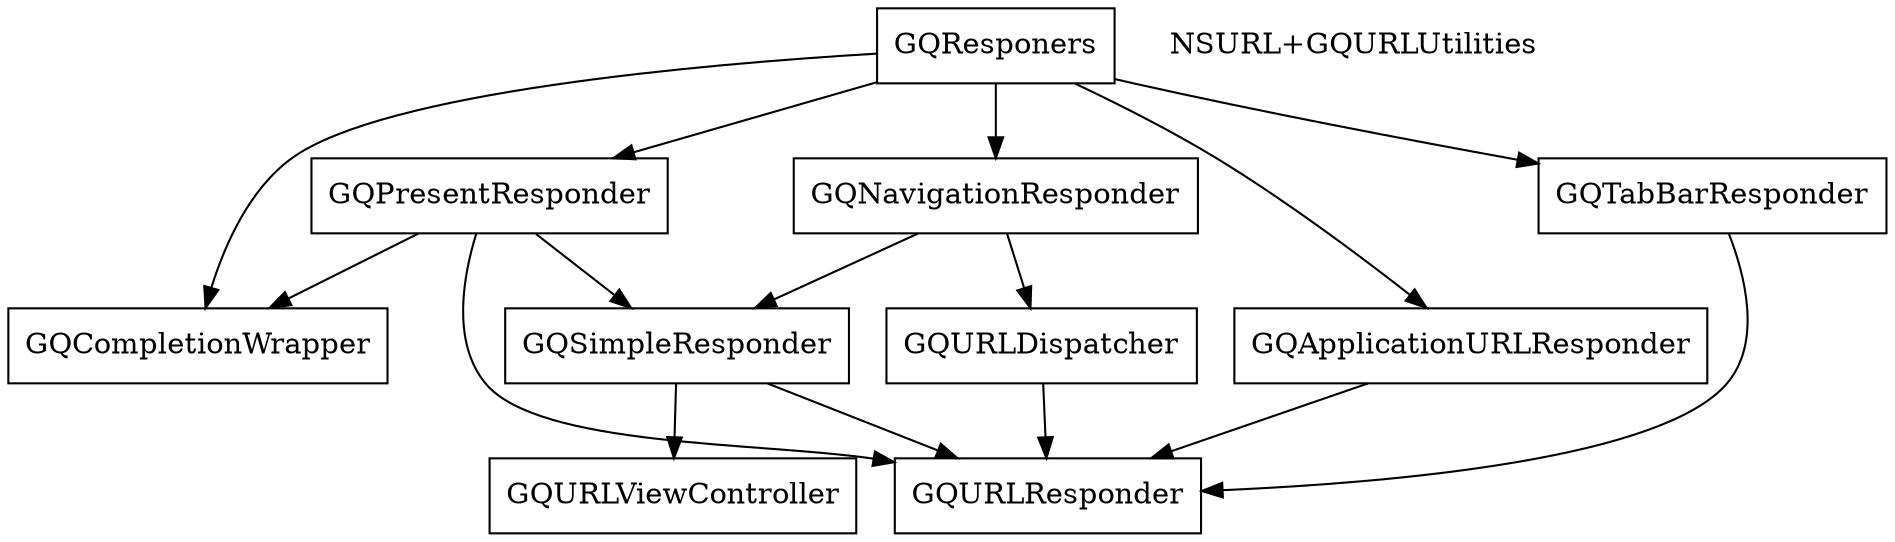 digraph G {
	node [shape=box];
	"GQPresentResponder" -> "GQCompletionWrapper";
	"GQPresentResponder" -> "GQSimpleResponder";
	"GQPresentResponder" -> "GQURLResponder";
	"GQCompletionWrapper" -> {};
	"GQSimpleResponder" -> "GQURLViewController";
	"GQSimpleResponder" -> "GQURLResponder";
	"GQApplicationURLResponder" -> "GQURLResponder";
	"GQTabBarResponder" -> "GQURLResponder";
	"GQNavigationResponder" -> "GQSimpleResponder";
	"GQNavigationResponder" -> "GQURLDispatcher";
	"GQURLViewController" -> {};
	"GQURLResponder" -> {};
	"GQURLDispatcher" -> "GQURLResponder";
	"GQResponers" -> "GQNavigationResponder";
	"GQResponers" -> "GQPresentResponder";
	"GQResponers" -> "GQCompletionWrapper";
	"GQResponers" -> "GQApplicationURLResponder";
	"GQResponers" -> "GQTabBarResponder";
	
	
	edge [color=blue, dir=both];
	
	edge [color=black];
	node [shape=plaintext];
	"Categories" [label="NSURL+GQURLUtilities"];
}

